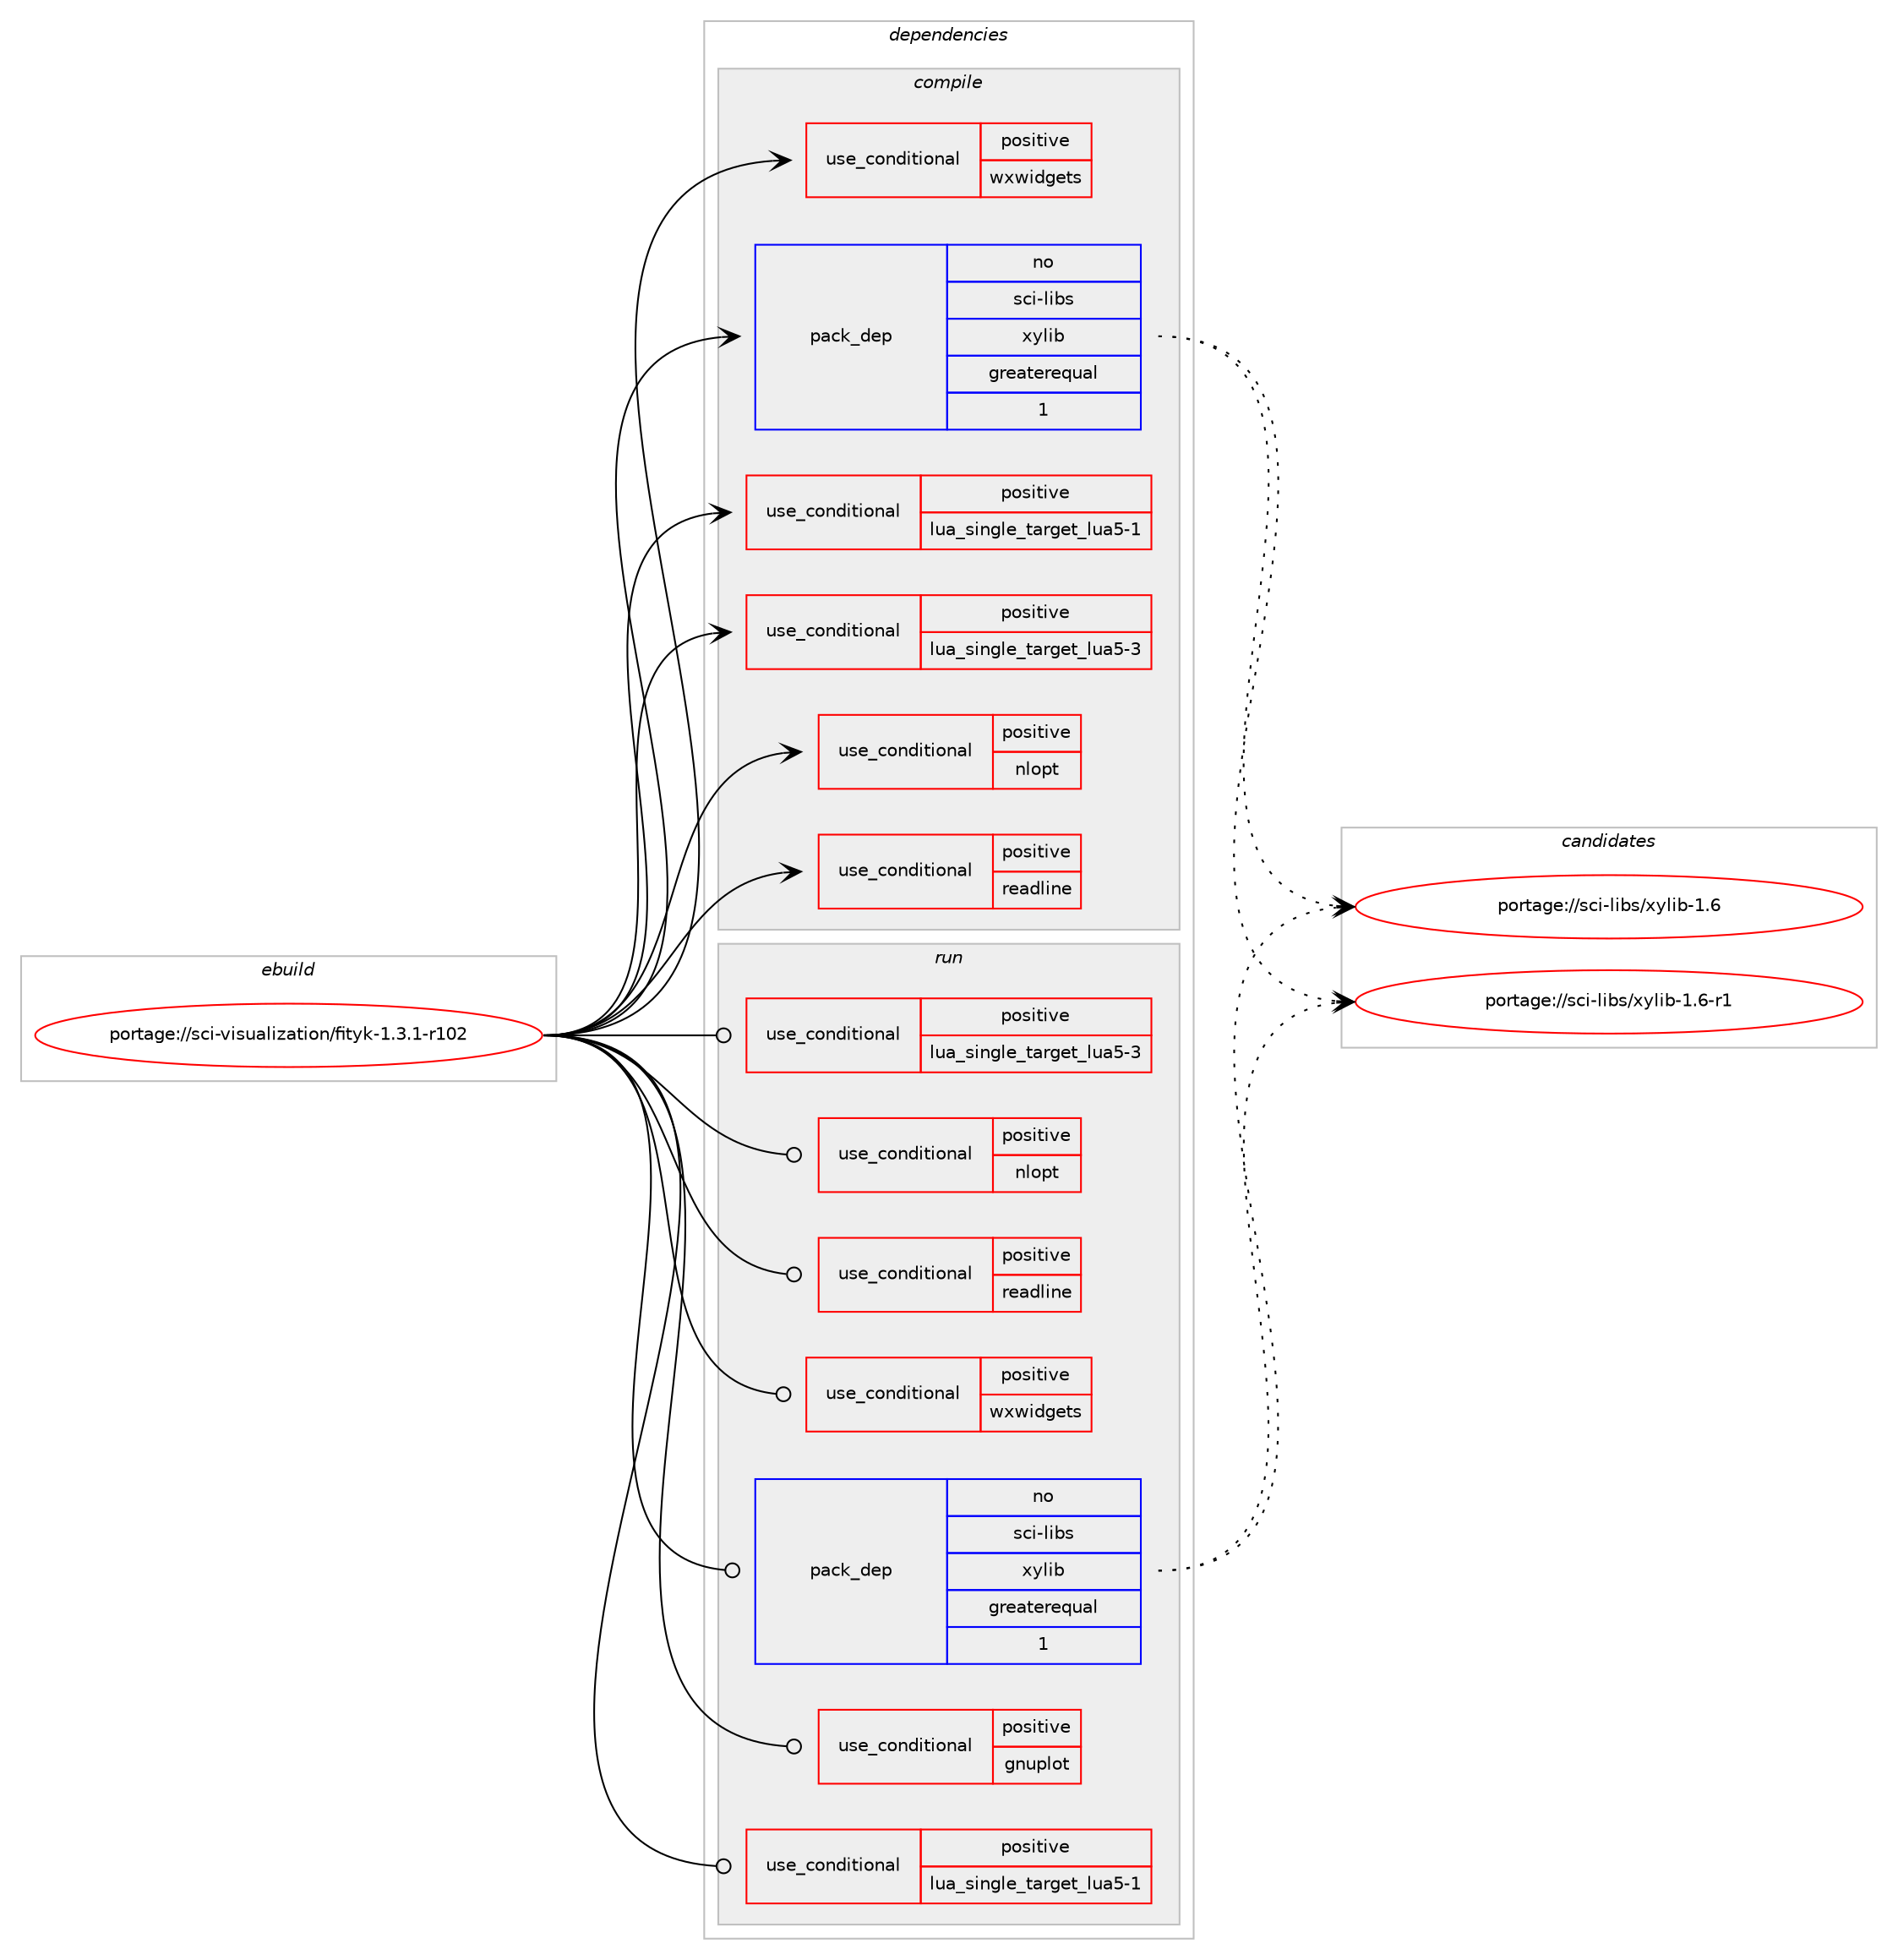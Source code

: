 digraph prolog {

# *************
# Graph options
# *************

newrank=true;
concentrate=true;
compound=true;
graph [rankdir=LR,fontname=Helvetica,fontsize=10,ranksep=1.5];#, ranksep=2.5, nodesep=0.2];
edge  [arrowhead=vee];
node  [fontname=Helvetica,fontsize=10];

# **********
# The ebuild
# **********

subgraph cluster_leftcol {
color=gray;
rank=same;
label=<<i>ebuild</i>>;
id [label="portage://sci-visualization/fityk-1.3.1-r102", color=red, width=4, href="../sci-visualization/fityk-1.3.1-r102.svg"];
}

# ****************
# The dependencies
# ****************

subgraph cluster_midcol {
color=gray;
label=<<i>dependencies</i>>;
subgraph cluster_compile {
fillcolor="#eeeeee";
style=filled;
label=<<i>compile</i>>;
subgraph cond107033 {
dependency205691 [label=<<TABLE BORDER="0" CELLBORDER="1" CELLSPACING="0" CELLPADDING="4"><TR><TD ROWSPAN="3" CELLPADDING="10">use_conditional</TD></TR><TR><TD>positive</TD></TR><TR><TD>lua_single_target_lua5-1</TD></TR></TABLE>>, shape=none, color=red];
# *** BEGIN UNKNOWN DEPENDENCY TYPE (TODO) ***
# dependency205691 -> package_dependency(portage://sci-visualization/fityk-1.3.1-r102,install,no,dev-lang,lua,none,[,,],[slot(5.1)],[])
# *** END UNKNOWN DEPENDENCY TYPE (TODO) ***

}
id:e -> dependency205691:w [weight=20,style="solid",arrowhead="vee"];
subgraph cond107034 {
dependency205692 [label=<<TABLE BORDER="0" CELLBORDER="1" CELLSPACING="0" CELLPADDING="4"><TR><TD ROWSPAN="3" CELLPADDING="10">use_conditional</TD></TR><TR><TD>positive</TD></TR><TR><TD>lua_single_target_lua5-3</TD></TR></TABLE>>, shape=none, color=red];
# *** BEGIN UNKNOWN DEPENDENCY TYPE (TODO) ***
# dependency205692 -> package_dependency(portage://sci-visualization/fityk-1.3.1-r102,install,no,dev-lang,lua,none,[,,],[slot(5.3)],[])
# *** END UNKNOWN DEPENDENCY TYPE (TODO) ***

}
id:e -> dependency205692:w [weight=20,style="solid",arrowhead="vee"];
subgraph cond107035 {
dependency205693 [label=<<TABLE BORDER="0" CELLBORDER="1" CELLSPACING="0" CELLPADDING="4"><TR><TD ROWSPAN="3" CELLPADDING="10">use_conditional</TD></TR><TR><TD>positive</TD></TR><TR><TD>nlopt</TD></TR></TABLE>>, shape=none, color=red];
# *** BEGIN UNKNOWN DEPENDENCY TYPE (TODO) ***
# dependency205693 -> package_dependency(portage://sci-visualization/fityk-1.3.1-r102,install,no,sci-libs,nlopt,none,[,,],[],[])
# *** END UNKNOWN DEPENDENCY TYPE (TODO) ***

}
id:e -> dependency205693:w [weight=20,style="solid",arrowhead="vee"];
subgraph cond107036 {
dependency205694 [label=<<TABLE BORDER="0" CELLBORDER="1" CELLSPACING="0" CELLPADDING="4"><TR><TD ROWSPAN="3" CELLPADDING="10">use_conditional</TD></TR><TR><TD>positive</TD></TR><TR><TD>readline</TD></TR></TABLE>>, shape=none, color=red];
# *** BEGIN UNKNOWN DEPENDENCY TYPE (TODO) ***
# dependency205694 -> package_dependency(portage://sci-visualization/fityk-1.3.1-r102,install,no,sys-libs,readline,none,[,,],[slot(0),equal],[])
# *** END UNKNOWN DEPENDENCY TYPE (TODO) ***

}
id:e -> dependency205694:w [weight=20,style="solid",arrowhead="vee"];
subgraph cond107037 {
dependency205695 [label=<<TABLE BORDER="0" CELLBORDER="1" CELLSPACING="0" CELLPADDING="4"><TR><TD ROWSPAN="3" CELLPADDING="10">use_conditional</TD></TR><TR><TD>positive</TD></TR><TR><TD>wxwidgets</TD></TR></TABLE>>, shape=none, color=red];
# *** BEGIN UNKNOWN DEPENDENCY TYPE (TODO) ***
# dependency205695 -> package_dependency(portage://sci-visualization/fityk-1.3.1-r102,install,no,x11-libs,wxGTK,none,[,,],[slot(3.0-gtk3)],[])
# *** END UNKNOWN DEPENDENCY TYPE (TODO) ***

}
id:e -> dependency205695:w [weight=20,style="solid",arrowhead="vee"];
# *** BEGIN UNKNOWN DEPENDENCY TYPE (TODO) ***
# id -> package_dependency(portage://sci-visualization/fityk-1.3.1-r102,install,no,dev-libs,boost,none,[,,],any_same_slot,[])
# *** END UNKNOWN DEPENDENCY TYPE (TODO) ***

# *** BEGIN UNKNOWN DEPENDENCY TYPE (TODO) ***
# id -> package_dependency(portage://sci-visualization/fityk-1.3.1-r102,install,no,dev-util,desktop-file-utils,none,[,,],[],[])
# *** END UNKNOWN DEPENDENCY TYPE (TODO) ***

subgraph pack95814 {
dependency205696 [label=<<TABLE BORDER="0" CELLBORDER="1" CELLSPACING="0" CELLPADDING="4" WIDTH="220"><TR><TD ROWSPAN="6" CELLPADDING="30">pack_dep</TD></TR><TR><TD WIDTH="110">no</TD></TR><TR><TD>sci-libs</TD></TR><TR><TD>xylib</TD></TR><TR><TD>greaterequal</TD></TR><TR><TD>1</TD></TR></TABLE>>, shape=none, color=blue];
}
id:e -> dependency205696:w [weight=20,style="solid",arrowhead="vee"];
# *** BEGIN UNKNOWN DEPENDENCY TYPE (TODO) ***
# id -> package_dependency(portage://sci-visualization/fityk-1.3.1-r102,install,no,x11-misc,shared-mime-info,none,[,,],[],[])
# *** END UNKNOWN DEPENDENCY TYPE (TODO) ***

}
subgraph cluster_compileandrun {
fillcolor="#eeeeee";
style=filled;
label=<<i>compile and run</i>>;
}
subgraph cluster_run {
fillcolor="#eeeeee";
style=filled;
label=<<i>run</i>>;
subgraph cond107038 {
dependency205697 [label=<<TABLE BORDER="0" CELLBORDER="1" CELLSPACING="0" CELLPADDING="4"><TR><TD ROWSPAN="3" CELLPADDING="10">use_conditional</TD></TR><TR><TD>positive</TD></TR><TR><TD>gnuplot</TD></TR></TABLE>>, shape=none, color=red];
# *** BEGIN UNKNOWN DEPENDENCY TYPE (TODO) ***
# dependency205697 -> package_dependency(portage://sci-visualization/fityk-1.3.1-r102,run,no,sci-visualization,gnuplot,none,[,,],[],[])
# *** END UNKNOWN DEPENDENCY TYPE (TODO) ***

}
id:e -> dependency205697:w [weight=20,style="solid",arrowhead="odot"];
subgraph cond107039 {
dependency205698 [label=<<TABLE BORDER="0" CELLBORDER="1" CELLSPACING="0" CELLPADDING="4"><TR><TD ROWSPAN="3" CELLPADDING="10">use_conditional</TD></TR><TR><TD>positive</TD></TR><TR><TD>lua_single_target_lua5-1</TD></TR></TABLE>>, shape=none, color=red];
# *** BEGIN UNKNOWN DEPENDENCY TYPE (TODO) ***
# dependency205698 -> package_dependency(portage://sci-visualization/fityk-1.3.1-r102,run,no,dev-lang,lua,none,[,,],[slot(5.1)],[])
# *** END UNKNOWN DEPENDENCY TYPE (TODO) ***

}
id:e -> dependency205698:w [weight=20,style="solid",arrowhead="odot"];
subgraph cond107040 {
dependency205699 [label=<<TABLE BORDER="0" CELLBORDER="1" CELLSPACING="0" CELLPADDING="4"><TR><TD ROWSPAN="3" CELLPADDING="10">use_conditional</TD></TR><TR><TD>positive</TD></TR><TR><TD>lua_single_target_lua5-3</TD></TR></TABLE>>, shape=none, color=red];
# *** BEGIN UNKNOWN DEPENDENCY TYPE (TODO) ***
# dependency205699 -> package_dependency(portage://sci-visualization/fityk-1.3.1-r102,run,no,dev-lang,lua,none,[,,],[slot(5.3)],[])
# *** END UNKNOWN DEPENDENCY TYPE (TODO) ***

}
id:e -> dependency205699:w [weight=20,style="solid",arrowhead="odot"];
subgraph cond107041 {
dependency205700 [label=<<TABLE BORDER="0" CELLBORDER="1" CELLSPACING="0" CELLPADDING="4"><TR><TD ROWSPAN="3" CELLPADDING="10">use_conditional</TD></TR><TR><TD>positive</TD></TR><TR><TD>nlopt</TD></TR></TABLE>>, shape=none, color=red];
# *** BEGIN UNKNOWN DEPENDENCY TYPE (TODO) ***
# dependency205700 -> package_dependency(portage://sci-visualization/fityk-1.3.1-r102,run,no,sci-libs,nlopt,none,[,,],[],[])
# *** END UNKNOWN DEPENDENCY TYPE (TODO) ***

}
id:e -> dependency205700:w [weight=20,style="solid",arrowhead="odot"];
subgraph cond107042 {
dependency205701 [label=<<TABLE BORDER="0" CELLBORDER="1" CELLSPACING="0" CELLPADDING="4"><TR><TD ROWSPAN="3" CELLPADDING="10">use_conditional</TD></TR><TR><TD>positive</TD></TR><TR><TD>readline</TD></TR></TABLE>>, shape=none, color=red];
# *** BEGIN UNKNOWN DEPENDENCY TYPE (TODO) ***
# dependency205701 -> package_dependency(portage://sci-visualization/fityk-1.3.1-r102,run,no,sys-libs,readline,none,[,,],[slot(0),equal],[])
# *** END UNKNOWN DEPENDENCY TYPE (TODO) ***

}
id:e -> dependency205701:w [weight=20,style="solid",arrowhead="odot"];
subgraph cond107043 {
dependency205702 [label=<<TABLE BORDER="0" CELLBORDER="1" CELLSPACING="0" CELLPADDING="4"><TR><TD ROWSPAN="3" CELLPADDING="10">use_conditional</TD></TR><TR><TD>positive</TD></TR><TR><TD>wxwidgets</TD></TR></TABLE>>, shape=none, color=red];
# *** BEGIN UNKNOWN DEPENDENCY TYPE (TODO) ***
# dependency205702 -> package_dependency(portage://sci-visualization/fityk-1.3.1-r102,run,no,x11-libs,wxGTK,none,[,,],[slot(3.0-gtk3)],[])
# *** END UNKNOWN DEPENDENCY TYPE (TODO) ***

}
id:e -> dependency205702:w [weight=20,style="solid",arrowhead="odot"];
# *** BEGIN UNKNOWN DEPENDENCY TYPE (TODO) ***
# id -> package_dependency(portage://sci-visualization/fityk-1.3.1-r102,run,no,dev-libs,boost,none,[,,],any_same_slot,[])
# *** END UNKNOWN DEPENDENCY TYPE (TODO) ***

subgraph pack95815 {
dependency205703 [label=<<TABLE BORDER="0" CELLBORDER="1" CELLSPACING="0" CELLPADDING="4" WIDTH="220"><TR><TD ROWSPAN="6" CELLPADDING="30">pack_dep</TD></TR><TR><TD WIDTH="110">no</TD></TR><TR><TD>sci-libs</TD></TR><TR><TD>xylib</TD></TR><TR><TD>greaterequal</TD></TR><TR><TD>1</TD></TR></TABLE>>, shape=none, color=blue];
}
id:e -> dependency205703:w [weight=20,style="solid",arrowhead="odot"];
}
}

# **************
# The candidates
# **************

subgraph cluster_choices {
rank=same;
color=gray;
label=<<i>candidates</i>>;

subgraph choice95814 {
color=black;
nodesep=1;
choice115991054510810598115471201211081059845494654 [label="portage://sci-libs/xylib-1.6", color=red, width=4,href="../sci-libs/xylib-1.6.svg"];
choice1159910545108105981154712012110810598454946544511449 [label="portage://sci-libs/xylib-1.6-r1", color=red, width=4,href="../sci-libs/xylib-1.6-r1.svg"];
dependency205696:e -> choice115991054510810598115471201211081059845494654:w [style=dotted,weight="100"];
dependency205696:e -> choice1159910545108105981154712012110810598454946544511449:w [style=dotted,weight="100"];
}
subgraph choice95815 {
color=black;
nodesep=1;
choice115991054510810598115471201211081059845494654 [label="portage://sci-libs/xylib-1.6", color=red, width=4,href="../sci-libs/xylib-1.6.svg"];
choice1159910545108105981154712012110810598454946544511449 [label="portage://sci-libs/xylib-1.6-r1", color=red, width=4,href="../sci-libs/xylib-1.6-r1.svg"];
dependency205703:e -> choice115991054510810598115471201211081059845494654:w [style=dotted,weight="100"];
dependency205703:e -> choice1159910545108105981154712012110810598454946544511449:w [style=dotted,weight="100"];
}
}

}
